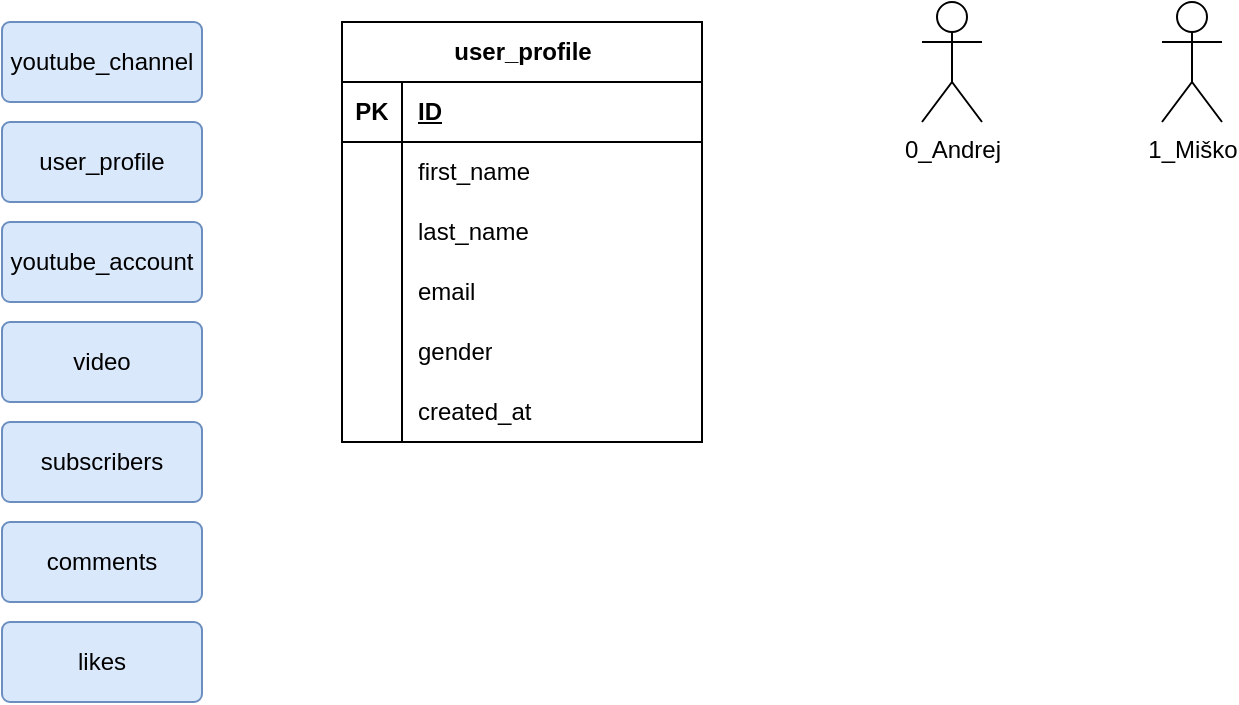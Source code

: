 <mxfile version="21.6.8" type="github">
  <diagram name="Page-1" id="Mwhh6LnZtGUgaayZX5Sx">
    <mxGraphModel dx="810" dy="483" grid="1" gridSize="10" guides="1" tooltips="1" connect="1" arrows="1" fold="1" page="1" pageScale="1" pageWidth="850" pageHeight="1100" math="0" shadow="0">
      <root>
        <mxCell id="0" />
        <mxCell id="1" parent="0" />
        <mxCell id="WqdAPgGhIGpocAOOvTJV-6" value="&lt;div&gt;user_profile&lt;/div&gt;" style="rounded=1;arcSize=10;whiteSpace=wrap;html=1;align=center;fillColor=#dae8fc;strokeColor=#6c8ebf;" parent="1" vertex="1">
          <mxGeometry x="140" y="130" width="100" height="40" as="geometry" />
        </mxCell>
        <mxCell id="WqdAPgGhIGpocAOOvTJV-7" value="&lt;div&gt;youtube_account&lt;/div&gt;" style="rounded=1;arcSize=10;whiteSpace=wrap;html=1;align=center;fillColor=#dae8fc;strokeColor=#6c8ebf;" parent="1" vertex="1">
          <mxGeometry x="140" y="180" width="100" height="40" as="geometry" />
        </mxCell>
        <mxCell id="WqdAPgGhIGpocAOOvTJV-8" value="&lt;div&gt;video&lt;/div&gt;" style="rounded=1;arcSize=10;whiteSpace=wrap;html=1;align=center;fillColor=#dae8fc;strokeColor=#6c8ebf;" parent="1" vertex="1">
          <mxGeometry x="140" y="230" width="100" height="40" as="geometry" />
        </mxCell>
        <mxCell id="WqdAPgGhIGpocAOOvTJV-9" value="&lt;div&gt;youtube_channel&lt;/div&gt;" style="rounded=1;arcSize=10;whiteSpace=wrap;html=1;align=center;fillColor=#dae8fc;strokeColor=#6c8ebf;" parent="1" vertex="1">
          <mxGeometry x="140" y="80" width="100" height="40" as="geometry" />
        </mxCell>
        <mxCell id="WqdAPgGhIGpocAOOvTJV-10" value="&lt;div&gt;likes&lt;/div&gt;" style="rounded=1;arcSize=10;whiteSpace=wrap;html=1;align=center;fillColor=#dae8fc;strokeColor=#6c8ebf;" parent="1" vertex="1">
          <mxGeometry x="140" y="380" width="100" height="40" as="geometry" />
        </mxCell>
        <mxCell id="WqdAPgGhIGpocAOOvTJV-11" value="&lt;div&gt;comments&lt;/div&gt;" style="rounded=1;arcSize=10;whiteSpace=wrap;html=1;align=center;fillColor=#dae8fc;strokeColor=#6c8ebf;" parent="1" vertex="1">
          <mxGeometry x="140" y="330" width="100" height="40" as="geometry" />
        </mxCell>
        <mxCell id="WqdAPgGhIGpocAOOvTJV-12" value="&lt;div&gt;subscribers&lt;/div&gt;" style="rounded=1;arcSize=10;whiteSpace=wrap;html=1;align=center;fillColor=#dae8fc;strokeColor=#6c8ebf;" parent="1" vertex="1">
          <mxGeometry x="140" y="280" width="100" height="40" as="geometry" />
        </mxCell>
        <mxCell id="WqdAPgGhIGpocAOOvTJV-13" value="user_profile" style="shape=table;startSize=30;container=1;collapsible=1;childLayout=tableLayout;fixedRows=1;rowLines=0;fontStyle=1;align=center;resizeLast=1;html=1;" parent="1" vertex="1">
          <mxGeometry x="310" y="80" width="180" height="210" as="geometry" />
        </mxCell>
        <mxCell id="WqdAPgGhIGpocAOOvTJV-14" value="" style="shape=tableRow;horizontal=0;startSize=0;swimlaneHead=0;swimlaneBody=0;fillColor=none;collapsible=0;dropTarget=0;points=[[0,0.5],[1,0.5]];portConstraint=eastwest;top=0;left=0;right=0;bottom=1;" parent="WqdAPgGhIGpocAOOvTJV-13" vertex="1">
          <mxGeometry y="30" width="180" height="30" as="geometry" />
        </mxCell>
        <mxCell id="WqdAPgGhIGpocAOOvTJV-15" value="PK" style="shape=partialRectangle;connectable=0;fillColor=none;top=0;left=0;bottom=0;right=0;fontStyle=1;overflow=hidden;whiteSpace=wrap;html=1;" parent="WqdAPgGhIGpocAOOvTJV-14" vertex="1">
          <mxGeometry width="30" height="30" as="geometry">
            <mxRectangle width="30" height="30" as="alternateBounds" />
          </mxGeometry>
        </mxCell>
        <mxCell id="WqdAPgGhIGpocAOOvTJV-16" value="ID" style="shape=partialRectangle;connectable=0;fillColor=none;top=0;left=0;bottom=0;right=0;align=left;spacingLeft=6;fontStyle=5;overflow=hidden;whiteSpace=wrap;html=1;" parent="WqdAPgGhIGpocAOOvTJV-14" vertex="1">
          <mxGeometry x="30" width="150" height="30" as="geometry">
            <mxRectangle width="150" height="30" as="alternateBounds" />
          </mxGeometry>
        </mxCell>
        <mxCell id="WqdAPgGhIGpocAOOvTJV-17" value="" style="shape=tableRow;horizontal=0;startSize=0;swimlaneHead=0;swimlaneBody=0;fillColor=none;collapsible=0;dropTarget=0;points=[[0,0.5],[1,0.5]];portConstraint=eastwest;top=0;left=0;right=0;bottom=0;" parent="WqdAPgGhIGpocAOOvTJV-13" vertex="1">
          <mxGeometry y="60" width="180" height="30" as="geometry" />
        </mxCell>
        <mxCell id="WqdAPgGhIGpocAOOvTJV-18" value="" style="shape=partialRectangle;connectable=0;fillColor=none;top=0;left=0;bottom=0;right=0;editable=1;overflow=hidden;whiteSpace=wrap;html=1;" parent="WqdAPgGhIGpocAOOvTJV-17" vertex="1">
          <mxGeometry width="30" height="30" as="geometry">
            <mxRectangle width="30" height="30" as="alternateBounds" />
          </mxGeometry>
        </mxCell>
        <mxCell id="WqdAPgGhIGpocAOOvTJV-19" value="first_name" style="shape=partialRectangle;connectable=0;fillColor=none;top=0;left=0;bottom=0;right=0;align=left;spacingLeft=6;overflow=hidden;whiteSpace=wrap;html=1;" parent="WqdAPgGhIGpocAOOvTJV-17" vertex="1">
          <mxGeometry x="30" width="150" height="30" as="geometry">
            <mxRectangle width="150" height="30" as="alternateBounds" />
          </mxGeometry>
        </mxCell>
        <mxCell id="WqdAPgGhIGpocAOOvTJV-20" value="" style="shape=tableRow;horizontal=0;startSize=0;swimlaneHead=0;swimlaneBody=0;fillColor=none;collapsible=0;dropTarget=0;points=[[0,0.5],[1,0.5]];portConstraint=eastwest;top=0;left=0;right=0;bottom=0;" parent="WqdAPgGhIGpocAOOvTJV-13" vertex="1">
          <mxGeometry y="90" width="180" height="30" as="geometry" />
        </mxCell>
        <mxCell id="WqdAPgGhIGpocAOOvTJV-21" value="" style="shape=partialRectangle;connectable=0;fillColor=none;top=0;left=0;bottom=0;right=0;editable=1;overflow=hidden;whiteSpace=wrap;html=1;" parent="WqdAPgGhIGpocAOOvTJV-20" vertex="1">
          <mxGeometry width="30" height="30" as="geometry">
            <mxRectangle width="30" height="30" as="alternateBounds" />
          </mxGeometry>
        </mxCell>
        <mxCell id="WqdAPgGhIGpocAOOvTJV-22" value="last_name" style="shape=partialRectangle;connectable=0;fillColor=none;top=0;left=0;bottom=0;right=0;align=left;spacingLeft=6;overflow=hidden;whiteSpace=wrap;html=1;" parent="WqdAPgGhIGpocAOOvTJV-20" vertex="1">
          <mxGeometry x="30" width="150" height="30" as="geometry">
            <mxRectangle width="150" height="30" as="alternateBounds" />
          </mxGeometry>
        </mxCell>
        <mxCell id="WqdAPgGhIGpocAOOvTJV-23" value="" style="shape=tableRow;horizontal=0;startSize=0;swimlaneHead=0;swimlaneBody=0;fillColor=none;collapsible=0;dropTarget=0;points=[[0,0.5],[1,0.5]];portConstraint=eastwest;top=0;left=0;right=0;bottom=0;" parent="WqdAPgGhIGpocAOOvTJV-13" vertex="1">
          <mxGeometry y="120" width="180" height="30" as="geometry" />
        </mxCell>
        <mxCell id="WqdAPgGhIGpocAOOvTJV-24" value="" style="shape=partialRectangle;connectable=0;fillColor=none;top=0;left=0;bottom=0;right=0;editable=1;overflow=hidden;whiteSpace=wrap;html=1;" parent="WqdAPgGhIGpocAOOvTJV-23" vertex="1">
          <mxGeometry width="30" height="30" as="geometry">
            <mxRectangle width="30" height="30" as="alternateBounds" />
          </mxGeometry>
        </mxCell>
        <mxCell id="WqdAPgGhIGpocAOOvTJV-25" value="email" style="shape=partialRectangle;connectable=0;fillColor=none;top=0;left=0;bottom=0;right=0;align=left;spacingLeft=6;overflow=hidden;whiteSpace=wrap;html=1;" parent="WqdAPgGhIGpocAOOvTJV-23" vertex="1">
          <mxGeometry x="30" width="150" height="30" as="geometry">
            <mxRectangle width="150" height="30" as="alternateBounds" />
          </mxGeometry>
        </mxCell>
        <mxCell id="PYLF87WHDOX-CtybbBlk-4" style="shape=tableRow;horizontal=0;startSize=0;swimlaneHead=0;swimlaneBody=0;fillColor=none;collapsible=0;dropTarget=0;points=[[0,0.5],[1,0.5]];portConstraint=eastwest;top=0;left=0;right=0;bottom=0;" vertex="1" parent="WqdAPgGhIGpocAOOvTJV-13">
          <mxGeometry y="150" width="180" height="30" as="geometry" />
        </mxCell>
        <mxCell id="PYLF87WHDOX-CtybbBlk-5" style="shape=partialRectangle;connectable=0;fillColor=none;top=0;left=0;bottom=0;right=0;editable=1;overflow=hidden;whiteSpace=wrap;html=1;" vertex="1" parent="PYLF87WHDOX-CtybbBlk-4">
          <mxGeometry width="30" height="30" as="geometry">
            <mxRectangle width="30" height="30" as="alternateBounds" />
          </mxGeometry>
        </mxCell>
        <mxCell id="PYLF87WHDOX-CtybbBlk-6" value="gender" style="shape=partialRectangle;connectable=0;fillColor=none;top=0;left=0;bottom=0;right=0;align=left;spacingLeft=6;overflow=hidden;whiteSpace=wrap;html=1;" vertex="1" parent="PYLF87WHDOX-CtybbBlk-4">
          <mxGeometry x="30" width="150" height="30" as="geometry">
            <mxRectangle width="150" height="30" as="alternateBounds" />
          </mxGeometry>
        </mxCell>
        <mxCell id="PYLF87WHDOX-CtybbBlk-7" style="shape=tableRow;horizontal=0;startSize=0;swimlaneHead=0;swimlaneBody=0;fillColor=none;collapsible=0;dropTarget=0;points=[[0,0.5],[1,0.5]];portConstraint=eastwest;top=0;left=0;right=0;bottom=0;" vertex="1" parent="WqdAPgGhIGpocAOOvTJV-13">
          <mxGeometry y="180" width="180" height="30" as="geometry" />
        </mxCell>
        <mxCell id="PYLF87WHDOX-CtybbBlk-8" style="shape=partialRectangle;connectable=0;fillColor=none;top=0;left=0;bottom=0;right=0;editable=1;overflow=hidden;whiteSpace=wrap;html=1;" vertex="1" parent="PYLF87WHDOX-CtybbBlk-7">
          <mxGeometry width="30" height="30" as="geometry">
            <mxRectangle width="30" height="30" as="alternateBounds" />
          </mxGeometry>
        </mxCell>
        <mxCell id="PYLF87WHDOX-CtybbBlk-9" value="created_at" style="shape=partialRectangle;connectable=0;fillColor=none;top=0;left=0;bottom=0;right=0;align=left;spacingLeft=6;overflow=hidden;whiteSpace=wrap;html=1;" vertex="1" parent="PYLF87WHDOX-CtybbBlk-7">
          <mxGeometry x="30" width="150" height="30" as="geometry">
            <mxRectangle width="150" height="30" as="alternateBounds" />
          </mxGeometry>
        </mxCell>
        <mxCell id="PYLF87WHDOX-CtybbBlk-10" value="0_Andrej" style="shape=umlActor;verticalLabelPosition=bottom;verticalAlign=top;html=1;outlineConnect=0;" vertex="1" parent="1">
          <mxGeometry x="600" y="70" width="30" height="60" as="geometry" />
        </mxCell>
        <mxCell id="PYLF87WHDOX-CtybbBlk-11" value="1_Miško" style="shape=umlActor;verticalLabelPosition=bottom;verticalAlign=top;html=1;outlineConnect=0;" vertex="1" parent="1">
          <mxGeometry x="720" y="70" width="30" height="60" as="geometry" />
        </mxCell>
      </root>
    </mxGraphModel>
  </diagram>
</mxfile>
